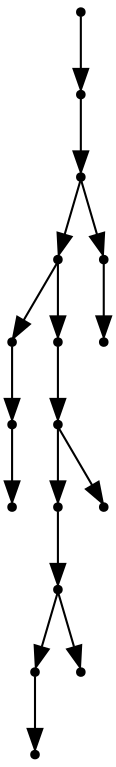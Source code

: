 digraph {
  16 [shape=point];
  15 [shape=point];
  14 [shape=point];
  11 [shape=point];
  2 [shape=point];
  1 [shape=point];
  0 [shape=point];
  10 [shape=point];
  9 [shape=point];
  7 [shape=point];
  6 [shape=point];
  4 [shape=point];
  3 [shape=point];
  5 [shape=point];
  8 [shape=point];
  13 [shape=point];
  12 [shape=point];
16 -> 15;
15 -> 14;
14 -> 11;
11 -> 2;
2 -> 1;
1 -> 0;
11 -> 10;
10 -> 9;
9 -> 7;
7 -> 6;
6 -> 4;
4 -> 3;
6 -> 5;
9 -> 8;
14 -> 13;
13 -> 12;
}
